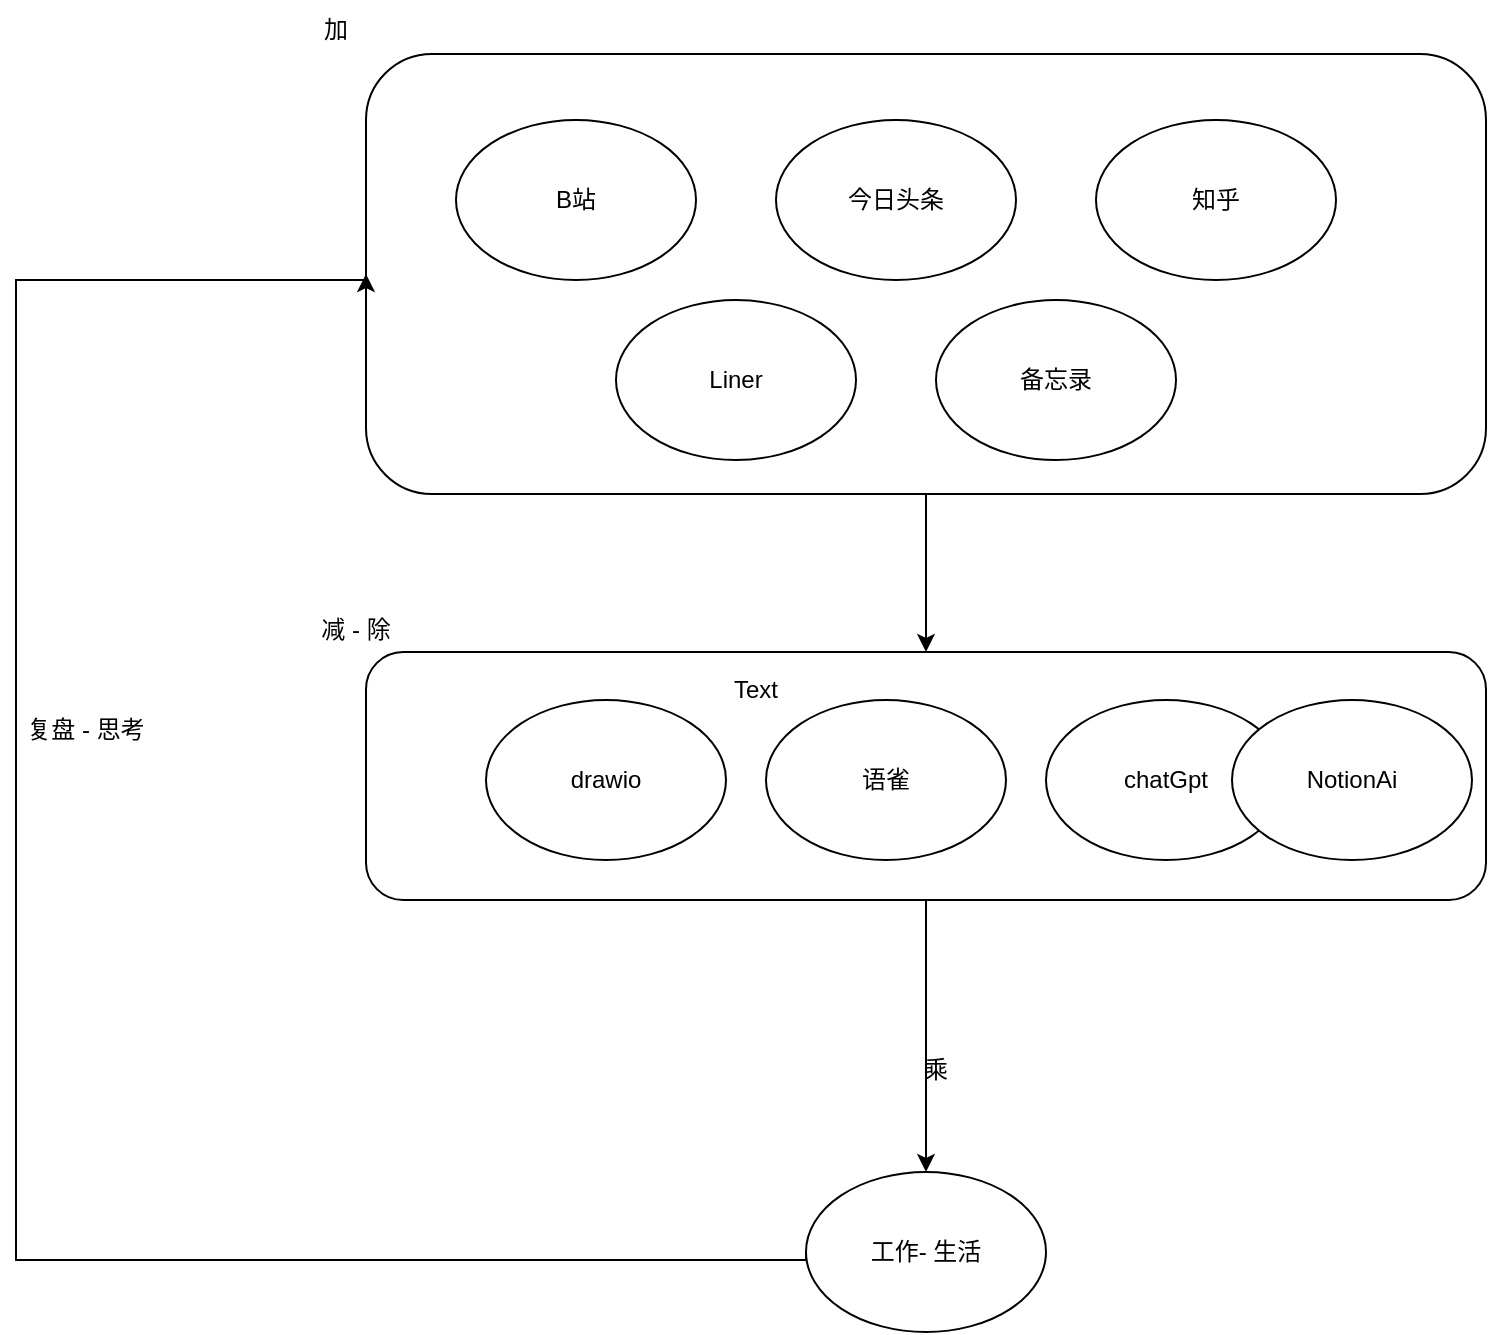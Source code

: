 <mxfile version="20.8.20" type="github">
  <diagram name="第 1 页" id="GRDvZaboTSoRFHHBoFmb">
    <mxGraphModel dx="1434" dy="802" grid="0" gridSize="10" guides="1" tooltips="1" connect="1" arrows="1" fold="1" page="1" pageScale="1" pageWidth="827" pageHeight="1169" math="0" shadow="0">
      <root>
        <mxCell id="0" />
        <mxCell id="1" parent="0" />
        <mxCell id="Bm8FblEBwML37TJQLxAh-16" style="edgeStyle=orthogonalEdgeStyle;rounded=0;orthogonalLoop=1;jettySize=auto;html=1;exitX=0.5;exitY=1;exitDx=0;exitDy=0;" edge="1" parent="1" source="baQ6zyngYYexwskYTPrT-6" target="Bm8FblEBwML37TJQLxAh-1">
          <mxGeometry relative="1" as="geometry" />
        </mxCell>
        <mxCell id="baQ6zyngYYexwskYTPrT-6" value="" style="rounded=1;whiteSpace=wrap;html=1;" parent="1" vertex="1">
          <mxGeometry x="215" y="77" width="560" height="220" as="geometry" />
        </mxCell>
        <mxCell id="baQ6zyngYYexwskYTPrT-1" value="Liner" style="ellipse;whiteSpace=wrap;html=1;" parent="1" vertex="1">
          <mxGeometry x="340" y="200" width="120" height="80" as="geometry" />
        </mxCell>
        <mxCell id="baQ6zyngYYexwskYTPrT-2" value="备忘录" style="ellipse;whiteSpace=wrap;html=1;" parent="1" vertex="1">
          <mxGeometry x="500" y="200" width="120" height="80" as="geometry" />
        </mxCell>
        <mxCell id="baQ6zyngYYexwskYTPrT-3" value="B站" style="ellipse;whiteSpace=wrap;html=1;" parent="1" vertex="1">
          <mxGeometry x="260" y="110" width="120" height="80" as="geometry" />
        </mxCell>
        <mxCell id="baQ6zyngYYexwskYTPrT-4" value="今日头条" style="ellipse;whiteSpace=wrap;html=1;" parent="1" vertex="1">
          <mxGeometry x="420" y="110" width="120" height="80" as="geometry" />
        </mxCell>
        <mxCell id="baQ6zyngYYexwskYTPrT-5" value="知乎" style="ellipse;whiteSpace=wrap;html=1;" parent="1" vertex="1">
          <mxGeometry x="580" y="110" width="120" height="80" as="geometry" />
        </mxCell>
        <mxCell id="Bm8FblEBwML37TJQLxAh-13" style="edgeStyle=orthogonalEdgeStyle;rounded=0;orthogonalLoop=1;jettySize=auto;html=1;exitX=0.5;exitY=1;exitDx=0;exitDy=0;" edge="1" parent="1" source="Bm8FblEBwML37TJQLxAh-1" target="Bm8FblEBwML37TJQLxAh-12">
          <mxGeometry relative="1" as="geometry" />
        </mxCell>
        <mxCell id="Bm8FblEBwML37TJQLxAh-1" value="" style="rounded=1;whiteSpace=wrap;html=1;" vertex="1" parent="1">
          <mxGeometry x="215" y="376" width="560" height="124" as="geometry" />
        </mxCell>
        <mxCell id="Bm8FblEBwML37TJQLxAh-2" value="加" style="text;html=1;strokeColor=none;fillColor=none;align=center;verticalAlign=middle;whiteSpace=wrap;rounded=0;" vertex="1" parent="1">
          <mxGeometry x="170" y="50" width="60" height="30" as="geometry" />
        </mxCell>
        <mxCell id="Bm8FblEBwML37TJQLxAh-3" value="减 - 除" style="text;html=1;strokeColor=none;fillColor=none;align=center;verticalAlign=middle;whiteSpace=wrap;rounded=0;" vertex="1" parent="1">
          <mxGeometry x="180" y="350" width="60" height="30" as="geometry" />
        </mxCell>
        <mxCell id="Bm8FblEBwML37TJQLxAh-4" value="drawio" style="ellipse;whiteSpace=wrap;html=1;" vertex="1" parent="1">
          <mxGeometry x="275" y="400" width="120" height="80" as="geometry" />
        </mxCell>
        <mxCell id="Bm8FblEBwML37TJQLxAh-5" value="语雀" style="ellipse;whiteSpace=wrap;html=1;" vertex="1" parent="1">
          <mxGeometry x="415" y="400" width="120" height="80" as="geometry" />
        </mxCell>
        <mxCell id="Bm8FblEBwML37TJQLxAh-6" value="chatGpt" style="ellipse;whiteSpace=wrap;html=1;" vertex="1" parent="1">
          <mxGeometry x="555" y="400" width="120" height="80" as="geometry" />
        </mxCell>
        <mxCell id="Bm8FblEBwML37TJQLxAh-17" style="edgeStyle=orthogonalEdgeStyle;rounded=0;orthogonalLoop=1;jettySize=auto;html=1;exitX=0;exitY=0.5;exitDx=0;exitDy=0;entryX=0;entryY=0.5;entryDx=0;entryDy=0;" edge="1" parent="1" source="Bm8FblEBwML37TJQLxAh-12" target="baQ6zyngYYexwskYTPrT-6">
          <mxGeometry relative="1" as="geometry">
            <Array as="points">
              <mxPoint x="40" y="680" />
              <mxPoint x="40" y="190" />
            </Array>
          </mxGeometry>
        </mxCell>
        <mxCell id="Bm8FblEBwML37TJQLxAh-12" value="工作- 生活" style="ellipse;whiteSpace=wrap;html=1;" vertex="1" parent="1">
          <mxGeometry x="435" y="636" width="120" height="80" as="geometry" />
        </mxCell>
        <mxCell id="Bm8FblEBwML37TJQLxAh-14" value="乘" style="text;html=1;strokeColor=none;fillColor=none;align=center;verticalAlign=middle;whiteSpace=wrap;rounded=0;" vertex="1" parent="1">
          <mxGeometry x="470" y="570" width="60" height="30" as="geometry" />
        </mxCell>
        <mxCell id="Bm8FblEBwML37TJQLxAh-18" value="Text" style="text;html=1;strokeColor=none;fillColor=none;align=center;verticalAlign=middle;whiteSpace=wrap;rounded=0;" vertex="1" parent="1">
          <mxGeometry x="380" y="380" width="60" height="30" as="geometry" />
        </mxCell>
        <mxCell id="Bm8FblEBwML37TJQLxAh-19" value="复盘 - 思考" style="text;html=1;strokeColor=none;fillColor=none;align=center;verticalAlign=middle;whiteSpace=wrap;rounded=0;" vertex="1" parent="1">
          <mxGeometry x="40" y="400" width="70" height="30" as="geometry" />
        </mxCell>
        <mxCell id="Bm8FblEBwML37TJQLxAh-20" value="NotionAi" style="ellipse;whiteSpace=wrap;html=1;" vertex="1" parent="1">
          <mxGeometry x="648" y="400" width="120" height="80" as="geometry" />
        </mxCell>
      </root>
    </mxGraphModel>
  </diagram>
</mxfile>
